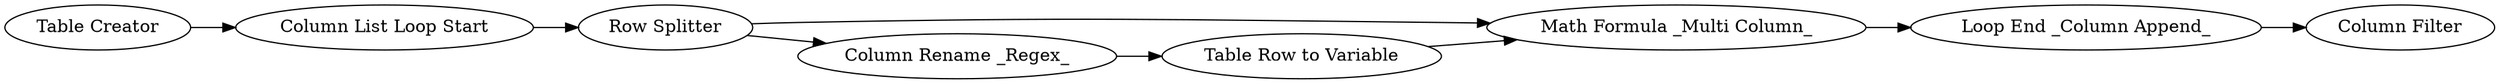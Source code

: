digraph {
	4 -> 7
	6 -> 3
	7 -> 8
	3 -> 4
	2 -> 6
	5 -> 2
	2 -> 4
	1 -> 5
	5 [label="Column List Loop Start"]
	1 [label="Table Creator"]
	7 [label="Loop End _Column Append_"]
	4 [label="Math Formula _Multi Column_"]
	6 [label="Column Rename _Regex_"]
	8 [label="Column Filter"]
	3 [label="Table Row to Variable"]
	2 [label="Row Splitter"]
	rankdir=LR
}
